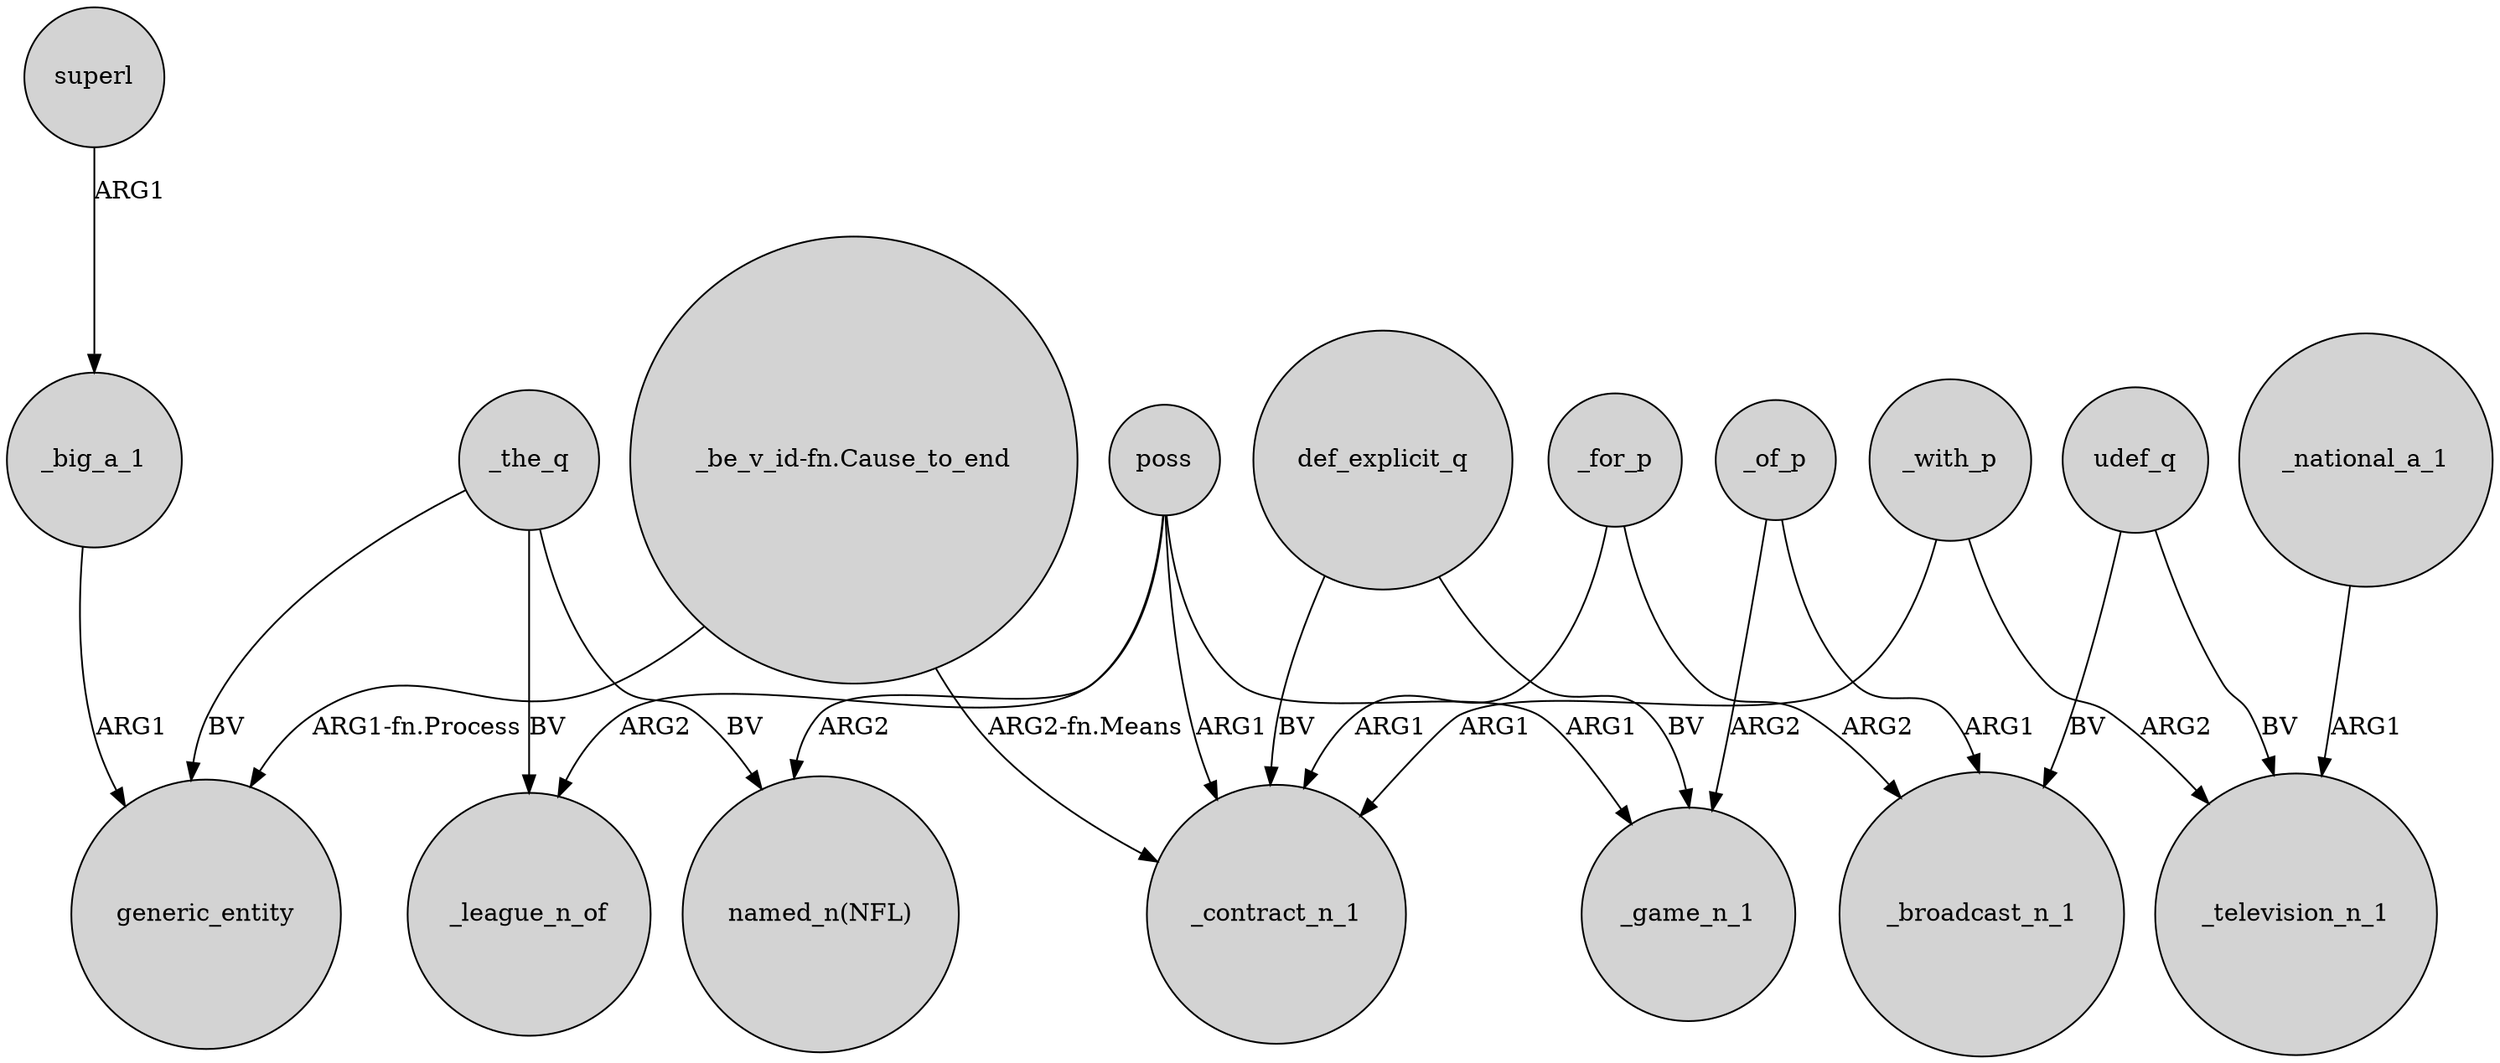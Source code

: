digraph {
	node [shape=circle style=filled]
	_of_p -> _game_n_1 [label=ARG2]
	_of_p -> _broadcast_n_1 [label=ARG1]
	udef_q -> _television_n_1 [label=BV]
	poss -> _league_n_of [label=ARG2]
	_for_p -> _broadcast_n_1 [label=ARG2]
	_the_q -> _league_n_of [label=BV]
	poss -> "named_n(NFL)" [label=ARG2]
	_the_q -> "named_n(NFL)" [label=BV]
	_with_p -> _television_n_1 [label=ARG2]
	udef_q -> _broadcast_n_1 [label=BV]
	_with_p -> _contract_n_1 [label=ARG1]
	superl -> _big_a_1 [label=ARG1]
	def_explicit_q -> _game_n_1 [label=BV]
	poss -> _contract_n_1 [label=ARG1]
	"_be_v_id-fn.Cause_to_end" -> generic_entity [label="ARG1-fn.Process"]
	_the_q -> generic_entity [label=BV]
	_national_a_1 -> _television_n_1 [label=ARG1]
	def_explicit_q -> _contract_n_1 [label=BV]
	"_be_v_id-fn.Cause_to_end" -> _contract_n_1 [label="ARG2-fn.Means"]
	_for_p -> _contract_n_1 [label=ARG1]
	_big_a_1 -> generic_entity [label=ARG1]
	poss -> _game_n_1 [label=ARG1]
}
